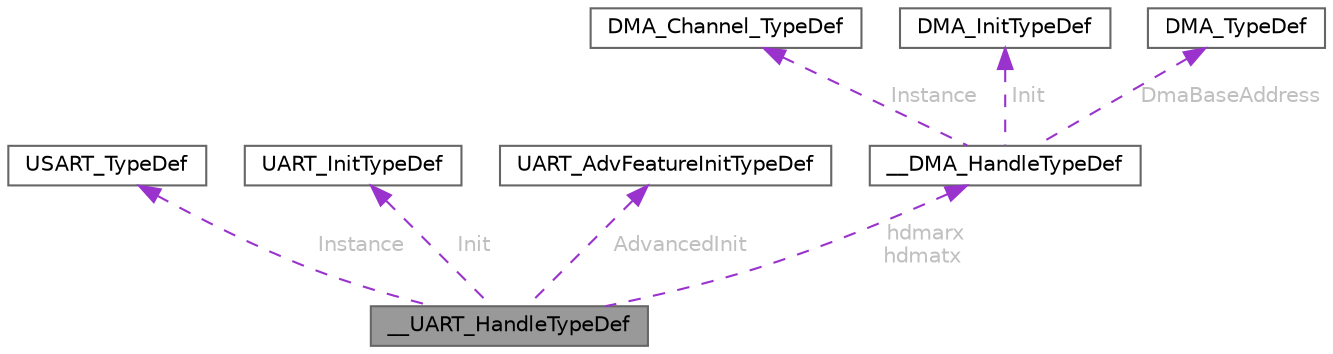 digraph "__UART_HandleTypeDef"
{
 // LATEX_PDF_SIZE
  bgcolor="transparent";
  edge [fontname=Helvetica,fontsize=10,labelfontname=Helvetica,labelfontsize=10];
  node [fontname=Helvetica,fontsize=10,shape=box,height=0.2,width=0.4];
  Node1 [id="Node000001",label="__UART_HandleTypeDef",height=0.2,width=0.4,color="gray40", fillcolor="grey60", style="filled", fontcolor="black",tooltip="UART handle Structure definition."];
  Node2 -> Node1 [id="edge1_Node000001_Node000002",dir="back",color="darkorchid3",style="dashed",tooltip=" ",label=" Instance",fontcolor="grey" ];
  Node2 [id="Node000002",label="USART_TypeDef",height=0.2,width=0.4,color="gray40", fillcolor="white", style="filled",URL="$struct_u_s_a_r_t___type_def.html",tooltip="Universal Synchronous Asynchronous Receiver Transmitter."];
  Node3 -> Node1 [id="edge2_Node000001_Node000003",dir="back",color="darkorchid3",style="dashed",tooltip=" ",label=" Init",fontcolor="grey" ];
  Node3 [id="Node000003",label="UART_InitTypeDef",height=0.2,width=0.4,color="gray40", fillcolor="white", style="filled",URL="$struct_u_a_r_t___init_type_def.html",tooltip="UART Init Structure definition."];
  Node4 -> Node1 [id="edge3_Node000001_Node000004",dir="back",color="darkorchid3",style="dashed",tooltip=" ",label=" AdvancedInit",fontcolor="grey" ];
  Node4 [id="Node000004",label="UART_AdvFeatureInitTypeDef",height=0.2,width=0.4,color="gray40", fillcolor="white", style="filled",URL="$struct_u_a_r_t___adv_feature_init_type_def.html",tooltip="UART Advanced Features initialization structure definition."];
  Node5 -> Node1 [id="edge4_Node000001_Node000005",dir="back",color="darkorchid3",style="dashed",tooltip=" ",label=" hdmarx\nhdmatx",fontcolor="grey" ];
  Node5 [id="Node000005",label="__DMA_HandleTypeDef",height=0.2,width=0.4,color="gray40", fillcolor="white", style="filled",URL="$struct_____d_m_a___handle_type_def.html",tooltip="DMA handle Structure definition"];
  Node6 -> Node5 [id="edge5_Node000005_Node000006",dir="back",color="darkorchid3",style="dashed",tooltip=" ",label=" Instance",fontcolor="grey" ];
  Node6 [id="Node000006",label="DMA_Channel_TypeDef",height=0.2,width=0.4,color="gray40", fillcolor="white", style="filled",URL="$struct_d_m_a___channel___type_def.html",tooltip="DMA Controller."];
  Node7 -> Node5 [id="edge6_Node000005_Node000007",dir="back",color="darkorchid3",style="dashed",tooltip=" ",label=" Init",fontcolor="grey" ];
  Node7 [id="Node000007",label="DMA_InitTypeDef",height=0.2,width=0.4,color="gray40", fillcolor="white", style="filled",URL="$struct_d_m_a___init_type_def.html",tooltip="DMA Configuration Structure definition"];
  Node8 -> Node5 [id="edge7_Node000005_Node000008",dir="back",color="darkorchid3",style="dashed",tooltip=" ",label=" DmaBaseAddress",fontcolor="grey" ];
  Node8 [id="Node000008",label="DMA_TypeDef",height=0.2,width=0.4,color="gray40", fillcolor="white", style="filled",URL="$struct_d_m_a___type_def.html",tooltip=" "];
}
